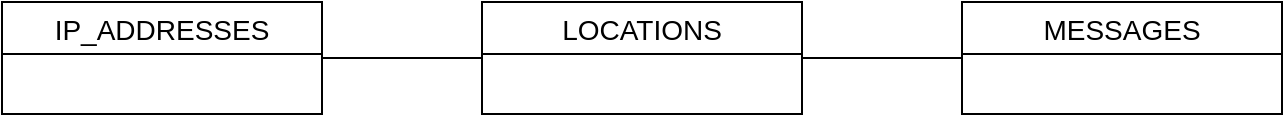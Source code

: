 <mxfile version="22.0.2" type="device" pages="3">
  <diagram id="hJV0ZQkFbABwnVKJ7RYU" name="conceptual_design">
    <mxGraphModel dx="1050" dy="566" grid="1" gridSize="10" guides="1" tooltips="1" connect="1" arrows="1" fold="1" page="1" pageScale="1" pageWidth="1000" pageHeight="1000" math="0" shadow="0">
      <root>
        <mxCell id="0" />
        <mxCell id="1" parent="0" />
        <mxCell id="ZknJ5x5VJZ94a26kMO_S-1" value="IP_ADDRESSES" style="swimlane;fontStyle=0;childLayout=stackLayout;horizontal=1;startSize=26;horizontalStack=0;resizeParent=1;resizeParentMax=0;resizeLast=0;collapsible=1;marginBottom=0;align=center;fontSize=14;" parent="1" vertex="1">
          <mxGeometry x="180" y="472" width="160" height="56" as="geometry" />
        </mxCell>
        <mxCell id="891kBZRs9Im1itmzaJ-h-1" value="LOCATIONS" style="swimlane;fontStyle=0;childLayout=stackLayout;horizontal=1;startSize=26;horizontalStack=0;resizeParent=1;resizeParentMax=0;resizeLast=0;collapsible=1;marginBottom=0;align=center;fontSize=14;" parent="1" vertex="1">
          <mxGeometry x="420" y="472" width="160" height="56" as="geometry" />
        </mxCell>
        <mxCell id="891kBZRs9Im1itmzaJ-h-5" value="MESSAGES" style="swimlane;fontStyle=0;childLayout=stackLayout;horizontal=1;startSize=26;horizontalStack=0;resizeParent=1;resizeParentMax=0;resizeLast=0;collapsible=1;marginBottom=0;align=center;fontSize=14;" parent="1" vertex="1">
          <mxGeometry x="660" y="472" width="160" height="56" as="geometry" />
        </mxCell>
        <mxCell id="891kBZRs9Im1itmzaJ-h-7" value="" style="endArrow=none;html=1;rounded=0;" parent="1" source="ZknJ5x5VJZ94a26kMO_S-1" target="891kBZRs9Im1itmzaJ-h-1" edge="1">
          <mxGeometry relative="1" as="geometry">
            <mxPoint x="340" y="582" as="sourcePoint" />
            <mxPoint x="500" y="582" as="targetPoint" />
          </mxGeometry>
        </mxCell>
        <mxCell id="891kBZRs9Im1itmzaJ-h-8" value="" style="endArrow=none;html=1;rounded=0;" parent="1" source="891kBZRs9Im1itmzaJ-h-1" target="891kBZRs9Im1itmzaJ-h-5" edge="1">
          <mxGeometry relative="1" as="geometry">
            <mxPoint x="480" y="642" as="sourcePoint" />
            <mxPoint x="640" y="642" as="targetPoint" />
          </mxGeometry>
        </mxCell>
      </root>
    </mxGraphModel>
  </diagram>
  <diagram id="FNNzb435j0wHvh76Kjw6" name="logical_design">
    <mxGraphModel dx="1050" dy="566" grid="1" gridSize="10" guides="1" tooltips="1" connect="1" arrows="1" fold="1" page="1" pageScale="1" pageWidth="1000" pageHeight="1000" math="0" shadow="0">
      <root>
        <mxCell id="0" />
        <mxCell id="1" parent="0" />
        <mxCell id="XMEvw6DjoePOZ77Knsfb-9" value="IP_ADDRESSES" style="swimlane;fontStyle=0;childLayout=stackLayout;horizontal=1;startSize=26;horizontalStack=0;resizeParent=1;resizeParentMax=0;resizeLast=0;collapsible=1;marginBottom=0;align=center;fontSize=14;" parent="1" vertex="1">
          <mxGeometry x="150" y="337" width="160" height="116" as="geometry" />
        </mxCell>
        <mxCell id="XMEvw6DjoePOZ77Knsfb-10" value="ip_address" style="text;strokeColor=none;fillColor=none;spacingLeft=4;spacingRight=4;overflow=hidden;rotatable=0;points=[[0,0.5],[1,0.5]];portConstraint=eastwest;fontSize=12;whiteSpace=wrap;html=1;" parent="XMEvw6DjoePOZ77Knsfb-9" vertex="1">
          <mxGeometry y="26" width="160" height="30" as="geometry" />
        </mxCell>
        <mxCell id="3bhtbFOY9N5UuQscK3zf-1" value="country" style="text;strokeColor=none;fillColor=none;spacingLeft=4;spacingRight=4;overflow=hidden;rotatable=0;points=[[0,0.5],[1,0.5]];portConstraint=eastwest;fontSize=12;whiteSpace=wrap;html=1;" parent="XMEvw6DjoePOZ77Knsfb-9" vertex="1">
          <mxGeometry y="56" width="160" height="30" as="geometry" />
        </mxCell>
        <mxCell id="Mv5oTelth2xkmJ1Cry3E-1" value="pref_lang_code" style="text;strokeColor=none;fillColor=none;spacingLeft=4;spacingRight=4;overflow=hidden;rotatable=0;points=[[0,0.5],[1,0.5]];portConstraint=eastwest;fontSize=12;whiteSpace=wrap;html=1;" vertex="1" parent="XMEvw6DjoePOZ77Knsfb-9">
          <mxGeometry y="86" width="160" height="30" as="geometry" />
        </mxCell>
        <mxCell id="XMEvw6DjoePOZ77Knsfb-13" value="LANGUAGES" style="swimlane;fontStyle=0;childLayout=stackLayout;horizontal=1;startSize=26;horizontalStack=0;resizeParent=1;resizeParentMax=0;resizeLast=0;collapsible=1;marginBottom=0;align=center;fontSize=14;" parent="1" vertex="1">
          <mxGeometry x="450" y="419" width="160" height="116" as="geometry" />
        </mxCell>
        <mxCell id="XMEvw6DjoePOZ77Knsfb-14" value="language_code" style="text;strokeColor=none;fillColor=none;spacingLeft=4;spacingRight=4;overflow=hidden;rotatable=0;points=[[0,0.5],[1,0.5]];portConstraint=eastwest;fontSize=12;whiteSpace=wrap;html=1;" parent="XMEvw6DjoePOZ77Knsfb-13" vertex="1">
          <mxGeometry y="26" width="160" height="30" as="geometry" />
        </mxCell>
        <mxCell id="XMEvw6DjoePOZ77Knsfb-15" value="can_be_translated" style="text;strokeColor=none;fillColor=none;spacingLeft=4;spacingRight=4;overflow=hidden;rotatable=0;points=[[0,0.5],[1,0.5]];portConstraint=eastwest;fontSize=12;whiteSpace=wrap;html=1;" parent="XMEvw6DjoePOZ77Knsfb-13" vertex="1">
          <mxGeometry y="56" width="160" height="30" as="geometry" />
        </mxCell>
        <mxCell id="XMEvw6DjoePOZ77Knsfb-16" value="can_be_spoken" style="text;strokeColor=none;fillColor=none;spacingLeft=4;spacingRight=4;overflow=hidden;rotatable=0;points=[[0,0.5],[1,0.5]];portConstraint=eastwest;fontSize=12;whiteSpace=wrap;html=1;" parent="XMEvw6DjoePOZ77Knsfb-13" vertex="1">
          <mxGeometry y="86" width="160" height="30" as="geometry" />
        </mxCell>
        <mxCell id="XMEvw6DjoePOZ77Knsfb-17" value="TRANSLATIONS" style="swimlane;fontStyle=0;childLayout=stackLayout;horizontal=1;startSize=26;horizontalStack=0;resizeParent=1;resizeParentMax=0;resizeLast=0;collapsible=1;marginBottom=0;align=center;fontSize=14;" parent="1" vertex="1">
          <mxGeometry x="710" y="404" width="160" height="146" as="geometry" />
        </mxCell>
        <mxCell id="XMEvw6DjoePOZ77Knsfb-18" value="language_code" style="text;strokeColor=none;fillColor=none;spacingLeft=4;spacingRight=4;overflow=hidden;rotatable=0;points=[[0,0.5],[1,0.5]];portConstraint=eastwest;fontSize=12;whiteSpace=wrap;html=1;" parent="XMEvw6DjoePOZ77Knsfb-17" vertex="1">
          <mxGeometry y="26" width="160" height="30" as="geometry" />
        </mxCell>
        <mxCell id="5zZKMwf58TF3XGnDCrtC-2" value="source_text" style="text;strokeColor=none;fillColor=none;spacingLeft=4;spacingRight=4;overflow=hidden;rotatable=0;points=[[0,0.5],[1,0.5]];portConstraint=eastwest;fontSize=12;whiteSpace=wrap;html=1;" parent="XMEvw6DjoePOZ77Knsfb-17" vertex="1">
          <mxGeometry y="56" width="160" height="30" as="geometry" />
        </mxCell>
        <mxCell id="5zZKMwf58TF3XGnDCrtC-1" value="target_text" style="text;strokeColor=none;fillColor=none;spacingLeft=4;spacingRight=4;overflow=hidden;rotatable=0;points=[[0,0.5],[1,0.5]];portConstraint=eastwest;fontSize=12;whiteSpace=wrap;html=1;" parent="XMEvw6DjoePOZ77Knsfb-17" vertex="1">
          <mxGeometry y="86" width="160" height="30" as="geometry" />
        </mxCell>
        <mxCell id="XMEvw6DjoePOZ77Knsfb-20" value="target_audio" style="text;strokeColor=none;fillColor=none;spacingLeft=4;spacingRight=4;overflow=hidden;rotatable=0;points=[[0,0.5],[1,0.5]];portConstraint=eastwest;fontSize=12;whiteSpace=wrap;html=1;" parent="XMEvw6DjoePOZ77Knsfb-17" vertex="1">
          <mxGeometry y="116" width="160" height="30" as="geometry" />
        </mxCell>
        <mxCell id="XMEvw6DjoePOZ77Knsfb-29" value="" style="edgeStyle=entityRelationEdgeStyle;fontSize=12;html=1;endArrow=ERzeroToMany;endFill=1;rounded=0;startArrow=ERmandOne;startFill=0;" parent="1" source="XMEvw6DjoePOZ77Knsfb-13" target="XMEvw6DjoePOZ77Knsfb-17" edge="1">
          <mxGeometry width="100" height="100" relative="1" as="geometry">
            <mxPoint x="520" y="722" as="sourcePoint" />
            <mxPoint x="620" y="622" as="targetPoint" />
          </mxGeometry>
        </mxCell>
        <mxCell id="MNXXW81y1HwF5PmbDVUU-1" value="COUNTRIES" style="swimlane;fontStyle=0;childLayout=stackLayout;horizontal=1;startSize=26;horizontalStack=0;resizeParent=1;resizeParentMax=0;resizeLast=0;collapsible=1;marginBottom=0;align=center;fontSize=14;" parent="1" vertex="1">
          <mxGeometry x="150" y="517" width="160" height="116" as="geometry" />
        </mxCell>
        <mxCell id="MNXXW81y1HwF5PmbDVUU-2" value="country_code" style="text;strokeColor=none;fillColor=none;spacingLeft=4;spacingRight=4;overflow=hidden;rotatable=0;points=[[0,0.5],[1,0.5]];portConstraint=eastwest;fontSize=12;whiteSpace=wrap;html=1;" parent="MNXXW81y1HwF5PmbDVUU-1" vertex="1">
          <mxGeometry y="26" width="160" height="30" as="geometry" />
        </mxCell>
        <mxCell id="tKx4G4MkR2-HkjttCkiY-1" value="country_name" style="text;strokeColor=none;fillColor=none;spacingLeft=4;spacingRight=4;overflow=hidden;rotatable=0;points=[[0,0.5],[1,0.5]];portConstraint=eastwest;fontSize=12;whiteSpace=wrap;html=1;" parent="MNXXW81y1HwF5PmbDVUU-1" vertex="1">
          <mxGeometry y="56" width="160" height="30" as="geometry" />
        </mxCell>
        <mxCell id="tKx4G4MkR2-HkjttCkiY-2" value="country_flag" style="text;strokeColor=none;fillColor=none;spacingLeft=4;spacingRight=4;overflow=hidden;rotatable=0;points=[[0,0.5],[1,0.5]];portConstraint=eastwest;fontSize=12;whiteSpace=wrap;html=1;" parent="MNXXW81y1HwF5PmbDVUU-1" vertex="1">
          <mxGeometry y="86" width="160" height="30" as="geometry" />
        </mxCell>
        <mxCell id="tKx4G4MkR2-HkjttCkiY-3" value="" style="edgeStyle=entityRelationEdgeStyle;fontSize=12;html=1;endArrow=ERoneToMany;endFill=0;rounded=0;startArrow=ERmandOne;startFill=0;" parent="1" source="MNXXW81y1HwF5PmbDVUU-2" target="XMEvw6DjoePOZ77Knsfb-9" edge="1">
          <mxGeometry width="100" height="100" relative="1" as="geometry">
            <mxPoint x="90" y="537" as="sourcePoint" />
            <mxPoint x="190" y="437" as="targetPoint" />
          </mxGeometry>
        </mxCell>
        <mxCell id="tKx4G4MkR2-HkjttCkiY-4" value="" style="edgeStyle=entityRelationEdgeStyle;fontSize=12;html=1;endArrow=ERoneToMany;endFill=0;rounded=0;startArrow=ERoneToMany;startFill=0;" parent="1" source="MNXXW81y1HwF5PmbDVUU-1" target="XMEvw6DjoePOZ77Knsfb-13" edge="1">
          <mxGeometry width="100" height="100" relative="1" as="geometry">
            <mxPoint x="470" y="727" as="sourcePoint" />
            <mxPoint x="570" y="627" as="targetPoint" />
          </mxGeometry>
        </mxCell>
      </root>
    </mxGraphModel>
  </diagram>
  <diagram id="G8NqZe4c8x8uLK4mrncA" name="physical_design">
    <mxGraphModel dx="1313" dy="708" grid="1" gridSize="10" guides="1" tooltips="1" connect="1" arrows="1" fold="1" page="1" pageScale="1" pageWidth="1000" pageHeight="1000" math="0" shadow="0">
      <root>
        <mxCell id="0" />
        <mxCell id="1" parent="0" />
        <mxCell id="azIDQr2C3zOIQLeYP7Yr-19" value="IP_ADDRESSES" style="shape=table;startSize=30;container=1;collapsible=1;childLayout=tableLayout;fixedRows=1;rowLines=0;fontStyle=1;align=center;resizeLast=1;html=1;" parent="1" vertex="1">
          <mxGeometry x="345" y="203" width="240" height="120" as="geometry" />
        </mxCell>
        <mxCell id="azIDQr2C3zOIQLeYP7Yr-20" value="" style="shape=tableRow;horizontal=0;startSize=0;swimlaneHead=0;swimlaneBody=0;fillColor=none;collapsible=0;dropTarget=0;points=[[0,0.5],[1,0.5]];portConstraint=eastwest;top=0;left=0;right=0;bottom=1;" parent="azIDQr2C3zOIQLeYP7Yr-19" vertex="1">
          <mxGeometry y="30" width="240" height="30" as="geometry" />
        </mxCell>
        <mxCell id="azIDQr2C3zOIQLeYP7Yr-21" value="PK" style="shape=partialRectangle;connectable=0;fillColor=none;top=0;left=0;bottom=0;right=0;fontStyle=1;overflow=hidden;whiteSpace=wrap;html=1;" parent="azIDQr2C3zOIQLeYP7Yr-20" vertex="1">
          <mxGeometry width="30" height="30" as="geometry">
            <mxRectangle width="30" height="30" as="alternateBounds" />
          </mxGeometry>
        </mxCell>
        <mxCell id="azIDQr2C3zOIQLeYP7Yr-22" value="ip_address" style="shape=partialRectangle;connectable=0;fillColor=none;top=0;left=0;bottom=0;right=0;align=left;spacingLeft=6;fontStyle=5;overflow=hidden;whiteSpace=wrap;html=1;" parent="azIDQr2C3zOIQLeYP7Yr-20" vertex="1">
          <mxGeometry x="30" width="130" height="30" as="geometry">
            <mxRectangle width="130" height="30" as="alternateBounds" />
          </mxGeometry>
        </mxCell>
        <mxCell id="QjC0eKP9M6FR3GwY_7ao-11" value="varchar" style="shape=partialRectangle;connectable=0;fillColor=none;top=0;left=0;bottom=0;right=0;align=left;spacingLeft=6;fontStyle=5;overflow=hidden;whiteSpace=wrap;html=1;" parent="azIDQr2C3zOIQLeYP7Yr-20" vertex="1">
          <mxGeometry x="160" width="80" height="30" as="geometry">
            <mxRectangle width="80" height="30" as="alternateBounds" />
          </mxGeometry>
        </mxCell>
        <mxCell id="M4NtgziCLL0OTJ8cNM15-1" style="shape=tableRow;horizontal=0;startSize=0;swimlaneHead=0;swimlaneBody=0;fillColor=none;collapsible=0;dropTarget=0;points=[[0,0.5],[1,0.5]];portConstraint=eastwest;top=0;left=0;right=0;bottom=0;" parent="azIDQr2C3zOIQLeYP7Yr-19" vertex="1">
          <mxGeometry y="60" width="240" height="30" as="geometry" />
        </mxCell>
        <mxCell id="M4NtgziCLL0OTJ8cNM15-2" value="FK" style="shape=partialRectangle;connectable=0;fillColor=none;top=0;left=0;bottom=0;right=0;editable=1;overflow=hidden;whiteSpace=wrap;html=1;" parent="M4NtgziCLL0OTJ8cNM15-1" vertex="1">
          <mxGeometry width="30" height="30" as="geometry">
            <mxRectangle width="30" height="30" as="alternateBounds" />
          </mxGeometry>
        </mxCell>
        <mxCell id="M4NtgziCLL0OTJ8cNM15-3" value="country_code" style="shape=partialRectangle;connectable=0;fillColor=none;top=0;left=0;bottom=0;right=0;align=left;spacingLeft=6;overflow=hidden;whiteSpace=wrap;html=1;" parent="M4NtgziCLL0OTJ8cNM15-1" vertex="1">
          <mxGeometry x="30" width="130" height="30" as="geometry">
            <mxRectangle width="130" height="30" as="alternateBounds" />
          </mxGeometry>
        </mxCell>
        <mxCell id="M4NtgziCLL0OTJ8cNM15-4" value="varchar" style="shape=partialRectangle;connectable=0;fillColor=none;top=0;left=0;bottom=0;right=0;align=left;spacingLeft=6;overflow=hidden;whiteSpace=wrap;html=1;" parent="M4NtgziCLL0OTJ8cNM15-1" vertex="1">
          <mxGeometry x="160" width="80" height="30" as="geometry">
            <mxRectangle width="80" height="30" as="alternateBounds" />
          </mxGeometry>
        </mxCell>
        <mxCell id="A7VGZVhWRO_Y6pjixSgL-1" style="shape=tableRow;horizontal=0;startSize=0;swimlaneHead=0;swimlaneBody=0;fillColor=none;collapsible=0;dropTarget=0;points=[[0,0.5],[1,0.5]];portConstraint=eastwest;top=0;left=0;right=0;bottom=0;" vertex="1" parent="azIDQr2C3zOIQLeYP7Yr-19">
          <mxGeometry y="90" width="240" height="30" as="geometry" />
        </mxCell>
        <mxCell id="A7VGZVhWRO_Y6pjixSgL-2" style="shape=partialRectangle;connectable=0;fillColor=none;top=0;left=0;bottom=0;right=0;editable=1;overflow=hidden;whiteSpace=wrap;html=1;" vertex="1" parent="A7VGZVhWRO_Y6pjixSgL-1">
          <mxGeometry width="30" height="30" as="geometry">
            <mxRectangle width="30" height="30" as="alternateBounds" />
          </mxGeometry>
        </mxCell>
        <mxCell id="A7VGZVhWRO_Y6pjixSgL-3" value="pref_lang_code" style="shape=partialRectangle;connectable=0;fillColor=none;top=0;left=0;bottom=0;right=0;align=left;spacingLeft=6;overflow=hidden;whiteSpace=wrap;html=1;" vertex="1" parent="A7VGZVhWRO_Y6pjixSgL-1">
          <mxGeometry x="30" width="130" height="30" as="geometry">
            <mxRectangle width="130" height="30" as="alternateBounds" />
          </mxGeometry>
        </mxCell>
        <mxCell id="A7VGZVhWRO_Y6pjixSgL-4" value="varchar" style="shape=partialRectangle;connectable=0;fillColor=none;top=0;left=0;bottom=0;right=0;align=left;spacingLeft=6;overflow=hidden;whiteSpace=wrap;html=1;" vertex="1" parent="A7VGZVhWRO_Y6pjixSgL-1">
          <mxGeometry x="160" width="80" height="30" as="geometry">
            <mxRectangle width="80" height="30" as="alternateBounds" />
          </mxGeometry>
        </mxCell>
        <mxCell id="QjC0eKP9M6FR3GwY_7ao-26" value="TRANSLATIONS" style="shape=table;startSize=30;container=1;collapsible=1;childLayout=tableLayout;fixedRows=1;rowLines=0;fontStyle=1;align=center;resizeLast=1;html=1;whiteSpace=wrap;" parent="1" vertex="1">
          <mxGeometry x="395" y="680" width="300" height="150" as="geometry" />
        </mxCell>
        <mxCell id="QjC0eKP9M6FR3GwY_7ao-27" value="" style="shape=tableRow;horizontal=0;startSize=0;swimlaneHead=0;swimlaneBody=0;fillColor=none;collapsible=0;dropTarget=0;points=[[0,0.5],[1,0.5]];portConstraint=eastwest;top=0;left=0;right=0;bottom=0;html=1;" parent="QjC0eKP9M6FR3GwY_7ao-26" vertex="1">
          <mxGeometry y="30" width="300" height="30" as="geometry" />
        </mxCell>
        <mxCell id="QjC0eKP9M6FR3GwY_7ao-28" value="PK,FK1" style="shape=partialRectangle;connectable=0;fillColor=none;top=0;left=0;bottom=0;right=0;fontStyle=1;overflow=hidden;html=1;whiteSpace=wrap;" parent="QjC0eKP9M6FR3GwY_7ao-27" vertex="1">
          <mxGeometry width="60" height="30" as="geometry">
            <mxRectangle width="60" height="30" as="alternateBounds" />
          </mxGeometry>
        </mxCell>
        <mxCell id="QjC0eKP9M6FR3GwY_7ao-29" value="language_code" style="shape=partialRectangle;connectable=0;fillColor=none;top=0;left=0;bottom=0;right=0;align=left;spacingLeft=6;fontStyle=5;overflow=hidden;html=1;whiteSpace=wrap;" parent="QjC0eKP9M6FR3GwY_7ao-27" vertex="1">
          <mxGeometry x="60" width="120" height="30" as="geometry">
            <mxRectangle width="120" height="30" as="alternateBounds" />
          </mxGeometry>
        </mxCell>
        <mxCell id="QjC0eKP9M6FR3GwY_7ao-39" value="varchar" style="shape=partialRectangle;connectable=0;fillColor=none;top=0;left=0;bottom=0;right=0;align=left;spacingLeft=6;fontStyle=5;overflow=hidden;html=1;whiteSpace=wrap;" parent="QjC0eKP9M6FR3GwY_7ao-27" vertex="1">
          <mxGeometry x="180" width="120" height="30" as="geometry">
            <mxRectangle width="120" height="30" as="alternateBounds" />
          </mxGeometry>
        </mxCell>
        <mxCell id="QjC0eKP9M6FR3GwY_7ao-30" value="" style="shape=tableRow;horizontal=0;startSize=0;swimlaneHead=0;swimlaneBody=0;fillColor=none;collapsible=0;dropTarget=0;points=[[0,0.5],[1,0.5]];portConstraint=eastwest;top=0;left=0;right=0;bottom=1;html=1;" parent="QjC0eKP9M6FR3GwY_7ao-26" vertex="1">
          <mxGeometry y="60" width="300" height="30" as="geometry" />
        </mxCell>
        <mxCell id="QjC0eKP9M6FR3GwY_7ao-31" value="PK,FK2" style="shape=partialRectangle;connectable=0;fillColor=none;top=0;left=0;bottom=0;right=0;fontStyle=1;overflow=hidden;html=1;whiteSpace=wrap;" parent="QjC0eKP9M6FR3GwY_7ao-30" vertex="1">
          <mxGeometry width="60" height="30" as="geometry">
            <mxRectangle width="60" height="30" as="alternateBounds" />
          </mxGeometry>
        </mxCell>
        <mxCell id="QjC0eKP9M6FR3GwY_7ao-32" value="text_id" style="shape=partialRectangle;connectable=0;fillColor=none;top=0;left=0;bottom=0;right=0;align=left;spacingLeft=6;fontStyle=5;overflow=hidden;html=1;whiteSpace=wrap;" parent="QjC0eKP9M6FR3GwY_7ao-30" vertex="1">
          <mxGeometry x="60" width="120" height="30" as="geometry">
            <mxRectangle width="120" height="30" as="alternateBounds" />
          </mxGeometry>
        </mxCell>
        <mxCell id="QjC0eKP9M6FR3GwY_7ao-40" value="int" style="shape=partialRectangle;connectable=0;fillColor=none;top=0;left=0;bottom=0;right=0;align=left;spacingLeft=6;fontStyle=5;overflow=hidden;html=1;whiteSpace=wrap;" parent="QjC0eKP9M6FR3GwY_7ao-30" vertex="1">
          <mxGeometry x="180" width="120" height="30" as="geometry">
            <mxRectangle width="120" height="30" as="alternateBounds" />
          </mxGeometry>
        </mxCell>
        <mxCell id="QjC0eKP9M6FR3GwY_7ao-33" value="" style="shape=tableRow;horizontal=0;startSize=0;swimlaneHead=0;swimlaneBody=0;fillColor=none;collapsible=0;dropTarget=0;points=[[0,0.5],[1,0.5]];portConstraint=eastwest;top=0;left=0;right=0;bottom=0;html=1;" parent="QjC0eKP9M6FR3GwY_7ao-26" vertex="1">
          <mxGeometry y="90" width="300" height="30" as="geometry" />
        </mxCell>
        <mxCell id="QjC0eKP9M6FR3GwY_7ao-34" value="" style="shape=partialRectangle;connectable=0;fillColor=none;top=0;left=0;bottom=0;right=0;editable=1;overflow=hidden;html=1;whiteSpace=wrap;" parent="QjC0eKP9M6FR3GwY_7ao-33" vertex="1">
          <mxGeometry width="60" height="30" as="geometry">
            <mxRectangle width="60" height="30" as="alternateBounds" />
          </mxGeometry>
        </mxCell>
        <mxCell id="QjC0eKP9M6FR3GwY_7ao-35" value="target_text" style="shape=partialRectangle;connectable=0;fillColor=none;top=0;left=0;bottom=0;right=0;align=left;spacingLeft=6;overflow=hidden;html=1;whiteSpace=wrap;" parent="QjC0eKP9M6FR3GwY_7ao-33" vertex="1">
          <mxGeometry x="60" width="120" height="30" as="geometry">
            <mxRectangle width="120" height="30" as="alternateBounds" />
          </mxGeometry>
        </mxCell>
        <mxCell id="QjC0eKP9M6FR3GwY_7ao-41" value="varchar" style="shape=partialRectangle;connectable=0;fillColor=none;top=0;left=0;bottom=0;right=0;align=left;spacingLeft=6;overflow=hidden;html=1;whiteSpace=wrap;" parent="QjC0eKP9M6FR3GwY_7ao-33" vertex="1">
          <mxGeometry x="180" width="120" height="30" as="geometry">
            <mxRectangle width="120" height="30" as="alternateBounds" />
          </mxGeometry>
        </mxCell>
        <mxCell id="QjC0eKP9M6FR3GwY_7ao-36" value="" style="shape=tableRow;horizontal=0;startSize=0;swimlaneHead=0;swimlaneBody=0;fillColor=none;collapsible=0;dropTarget=0;points=[[0,0.5],[1,0.5]];portConstraint=eastwest;top=0;left=0;right=0;bottom=0;html=1;" parent="QjC0eKP9M6FR3GwY_7ao-26" vertex="1">
          <mxGeometry y="120" width="300" height="30" as="geometry" />
        </mxCell>
        <mxCell id="QjC0eKP9M6FR3GwY_7ao-37" value="" style="shape=partialRectangle;connectable=0;fillColor=none;top=0;left=0;bottom=0;right=0;editable=1;overflow=hidden;html=1;whiteSpace=wrap;" parent="QjC0eKP9M6FR3GwY_7ao-36" vertex="1">
          <mxGeometry width="60" height="30" as="geometry">
            <mxRectangle width="60" height="30" as="alternateBounds" />
          </mxGeometry>
        </mxCell>
        <mxCell id="QjC0eKP9M6FR3GwY_7ao-38" value="target_audio" style="shape=partialRectangle;connectable=0;fillColor=none;top=0;left=0;bottom=0;right=0;align=left;spacingLeft=6;overflow=hidden;html=1;whiteSpace=wrap;" parent="QjC0eKP9M6FR3GwY_7ao-36" vertex="1">
          <mxGeometry x="60" width="120" height="30" as="geometry">
            <mxRectangle width="120" height="30" as="alternateBounds" />
          </mxGeometry>
        </mxCell>
        <mxCell id="QjC0eKP9M6FR3GwY_7ao-42" value="variant" style="shape=partialRectangle;connectable=0;fillColor=none;top=0;left=0;bottom=0;right=0;align=left;spacingLeft=6;overflow=hidden;html=1;whiteSpace=wrap;" parent="QjC0eKP9M6FR3GwY_7ao-36" vertex="1">
          <mxGeometry x="180" width="120" height="30" as="geometry">
            <mxRectangle width="120" height="30" as="alternateBounds" />
          </mxGeometry>
        </mxCell>
        <mxCell id="QjC0eKP9M6FR3GwY_7ao-43" value="TEXT_TYPES" style="shape=table;startSize=30;container=1;collapsible=1;childLayout=tableLayout;fixedRows=1;rowLines=0;fontStyle=1;align=center;resizeLast=1;html=1;" parent="1" vertex="1">
          <mxGeometry x="40" y="710" width="240" height="120" as="geometry" />
        </mxCell>
        <mxCell id="QjC0eKP9M6FR3GwY_7ao-44" value="" style="shape=tableRow;horizontal=0;startSize=0;swimlaneHead=0;swimlaneBody=0;fillColor=none;collapsible=0;dropTarget=0;points=[[0,0.5],[1,0.5]];portConstraint=eastwest;top=0;left=0;right=0;bottom=1;" parent="QjC0eKP9M6FR3GwY_7ao-43" vertex="1">
          <mxGeometry y="30" width="240" height="30" as="geometry" />
        </mxCell>
        <mxCell id="QjC0eKP9M6FR3GwY_7ao-45" value="PK" style="shape=partialRectangle;connectable=0;fillColor=none;top=0;left=0;bottom=0;right=0;fontStyle=1;overflow=hidden;whiteSpace=wrap;html=1;" parent="QjC0eKP9M6FR3GwY_7ao-44" vertex="1">
          <mxGeometry width="30" height="30" as="geometry">
            <mxRectangle width="30" height="30" as="alternateBounds" />
          </mxGeometry>
        </mxCell>
        <mxCell id="QjC0eKP9M6FR3GwY_7ao-46" value="text_id" style="shape=partialRectangle;connectable=0;fillColor=none;top=0;left=0;bottom=0;right=0;align=left;spacingLeft=6;fontStyle=5;overflow=hidden;whiteSpace=wrap;html=1;" parent="QjC0eKP9M6FR3GwY_7ao-44" vertex="1">
          <mxGeometry x="30" width="130" height="30" as="geometry">
            <mxRectangle width="130" height="30" as="alternateBounds" />
          </mxGeometry>
        </mxCell>
        <mxCell id="QjC0eKP9M6FR3GwY_7ao-47" value="int" style="shape=partialRectangle;connectable=0;fillColor=none;top=0;left=0;bottom=0;right=0;align=left;spacingLeft=6;fontStyle=5;overflow=hidden;whiteSpace=wrap;html=1;" parent="QjC0eKP9M6FR3GwY_7ao-44" vertex="1">
          <mxGeometry x="160" width="80" height="30" as="geometry">
            <mxRectangle width="80" height="30" as="alternateBounds" />
          </mxGeometry>
        </mxCell>
        <mxCell id="QjC0eKP9M6FR3GwY_7ao-48" value="" style="shape=tableRow;horizontal=0;startSize=0;swimlaneHead=0;swimlaneBody=0;fillColor=none;collapsible=0;dropTarget=0;points=[[0,0.5],[1,0.5]];portConstraint=eastwest;top=0;left=0;right=0;bottom=0;" parent="QjC0eKP9M6FR3GwY_7ao-43" vertex="1">
          <mxGeometry y="60" width="240" height="30" as="geometry" />
        </mxCell>
        <mxCell id="QjC0eKP9M6FR3GwY_7ao-49" value="" style="shape=partialRectangle;connectable=0;fillColor=none;top=0;left=0;bottom=0;right=0;editable=1;overflow=hidden;whiteSpace=wrap;html=1;" parent="QjC0eKP9M6FR3GwY_7ao-48" vertex="1">
          <mxGeometry width="30" height="30" as="geometry">
            <mxRectangle width="30" height="30" as="alternateBounds" />
          </mxGeometry>
        </mxCell>
        <mxCell id="QjC0eKP9M6FR3GwY_7ao-50" value="source_text" style="shape=partialRectangle;connectable=0;fillColor=none;top=0;left=0;bottom=0;right=0;align=left;spacingLeft=6;overflow=hidden;whiteSpace=wrap;html=1;" parent="QjC0eKP9M6FR3GwY_7ao-48" vertex="1">
          <mxGeometry x="30" width="130" height="30" as="geometry">
            <mxRectangle width="130" height="30" as="alternateBounds" />
          </mxGeometry>
        </mxCell>
        <mxCell id="QjC0eKP9M6FR3GwY_7ao-51" value="varchar" style="shape=partialRectangle;connectable=0;fillColor=none;top=0;left=0;bottom=0;right=0;align=left;spacingLeft=6;overflow=hidden;whiteSpace=wrap;html=1;" parent="QjC0eKP9M6FR3GwY_7ao-48" vertex="1">
          <mxGeometry x="160" width="80" height="30" as="geometry">
            <mxRectangle width="80" height="30" as="alternateBounds" />
          </mxGeometry>
        </mxCell>
        <mxCell id="5otF8tX0u1T_J3EjyZRc-1" style="shape=tableRow;horizontal=0;startSize=0;swimlaneHead=0;swimlaneBody=0;fillColor=none;collapsible=0;dropTarget=0;points=[[0,0.5],[1,0.5]];portConstraint=eastwest;top=0;left=0;right=0;bottom=0;" parent="QjC0eKP9M6FR3GwY_7ao-43" vertex="1">
          <mxGeometry y="90" width="240" height="30" as="geometry" />
        </mxCell>
        <mxCell id="5otF8tX0u1T_J3EjyZRc-2" value="" style="shape=partialRectangle;connectable=0;fillColor=none;top=0;left=0;bottom=0;right=0;editable=1;overflow=hidden;whiteSpace=wrap;html=1;" parent="5otF8tX0u1T_J3EjyZRc-1" vertex="1">
          <mxGeometry width="30" height="30" as="geometry">
            <mxRectangle width="30" height="30" as="alternateBounds" />
          </mxGeometry>
        </mxCell>
        <mxCell id="5otF8tX0u1T_J3EjyZRc-3" value="source_lang_code" style="shape=partialRectangle;connectable=0;fillColor=none;top=0;left=0;bottom=0;right=0;align=left;spacingLeft=6;overflow=hidden;whiteSpace=wrap;html=1;" parent="5otF8tX0u1T_J3EjyZRc-1" vertex="1">
          <mxGeometry x="30" width="130" height="30" as="geometry">
            <mxRectangle width="130" height="30" as="alternateBounds" />
          </mxGeometry>
        </mxCell>
        <mxCell id="5otF8tX0u1T_J3EjyZRc-4" value="varchar" style="shape=partialRectangle;connectable=0;fillColor=none;top=0;left=0;bottom=0;right=0;align=left;spacingLeft=6;overflow=hidden;whiteSpace=wrap;html=1;" parent="5otF8tX0u1T_J3EjyZRc-1" vertex="1">
          <mxGeometry x="160" width="80" height="30" as="geometry">
            <mxRectangle width="80" height="30" as="alternateBounds" />
          </mxGeometry>
        </mxCell>
        <mxCell id="LY9v9LbhELyRexTN9GJI-1" value="" style="edgeStyle=entityRelationEdgeStyle;fontSize=12;html=1;endArrow=ERzeroToMany;endFill=1;rounded=0;startArrow=ERmandOne;startFill=0;" parent="1" source="OmPd_B36vp46GbPcXsui-2" target="QjC0eKP9M6FR3GwY_7ao-27" edge="1">
          <mxGeometry width="100" height="100" relative="1" as="geometry">
            <mxPoint x="405" y="628" as="sourcePoint" />
            <mxPoint x="505" y="528" as="targetPoint" />
          </mxGeometry>
        </mxCell>
        <mxCell id="LY9v9LbhELyRexTN9GJI-2" value="" style="edgeStyle=entityRelationEdgeStyle;fontSize=12;html=1;endArrow=ERzeroToMany;endFill=1;rounded=0;" parent="1" source="QjC0eKP9M6FR3GwY_7ao-44" target="QjC0eKP9M6FR3GwY_7ao-30" edge="1">
          <mxGeometry width="100" height="100" relative="1" as="geometry">
            <mxPoint x="310" y="845" as="sourcePoint" />
            <mxPoint x="410" y="745" as="targetPoint" />
          </mxGeometry>
        </mxCell>
        <mxCell id="5otF8tX0u1T_J3EjyZRc-24" value="COUNTRIES" style="shape=table;startSize=30;container=1;collapsible=1;childLayout=tableLayout;fixedRows=1;rowLines=0;fontStyle=1;align=center;resizeLast=1;html=1;" parent="1" vertex="1">
          <mxGeometry x="20" y="278" width="240" height="120" as="geometry" />
        </mxCell>
        <mxCell id="5otF8tX0u1T_J3EjyZRc-25" value="" style="shape=tableRow;horizontal=0;startSize=0;swimlaneHead=0;swimlaneBody=0;fillColor=none;collapsible=0;dropTarget=0;points=[[0,0.5],[1,0.5]];portConstraint=eastwest;top=0;left=0;right=0;bottom=1;" parent="5otF8tX0u1T_J3EjyZRc-24" vertex="1">
          <mxGeometry y="30" width="240" height="30" as="geometry" />
        </mxCell>
        <mxCell id="5otF8tX0u1T_J3EjyZRc-26" value="PK" style="shape=partialRectangle;connectable=0;fillColor=none;top=0;left=0;bottom=0;right=0;fontStyle=1;overflow=hidden;whiteSpace=wrap;html=1;" parent="5otF8tX0u1T_J3EjyZRc-25" vertex="1">
          <mxGeometry width="30" height="30" as="geometry">
            <mxRectangle width="30" height="30" as="alternateBounds" />
          </mxGeometry>
        </mxCell>
        <mxCell id="5otF8tX0u1T_J3EjyZRc-27" value="country_code" style="shape=partialRectangle;connectable=0;fillColor=none;top=0;left=0;bottom=0;right=0;align=left;spacingLeft=6;fontStyle=5;overflow=hidden;whiteSpace=wrap;html=1;" parent="5otF8tX0u1T_J3EjyZRc-25" vertex="1">
          <mxGeometry x="30" width="130" height="30" as="geometry">
            <mxRectangle width="130" height="30" as="alternateBounds" />
          </mxGeometry>
        </mxCell>
        <mxCell id="5otF8tX0u1T_J3EjyZRc-28" value="varchar" style="shape=partialRectangle;connectable=0;fillColor=none;top=0;left=0;bottom=0;right=0;align=left;spacingLeft=6;fontStyle=5;overflow=hidden;whiteSpace=wrap;html=1;" parent="5otF8tX0u1T_J3EjyZRc-25" vertex="1">
          <mxGeometry x="160" width="80" height="30" as="geometry">
            <mxRectangle width="80" height="30" as="alternateBounds" />
          </mxGeometry>
        </mxCell>
        <mxCell id="5otF8tX0u1T_J3EjyZRc-29" style="shape=tableRow;horizontal=0;startSize=0;swimlaneHead=0;swimlaneBody=0;fillColor=none;collapsible=0;dropTarget=0;points=[[0,0.5],[1,0.5]];portConstraint=eastwest;top=0;left=0;right=0;bottom=0;" parent="5otF8tX0u1T_J3EjyZRc-24" vertex="1">
          <mxGeometry y="60" width="240" height="30" as="geometry" />
        </mxCell>
        <mxCell id="5otF8tX0u1T_J3EjyZRc-30" value="" style="shape=partialRectangle;connectable=0;fillColor=none;top=0;left=0;bottom=0;right=0;editable=1;overflow=hidden;whiteSpace=wrap;html=1;" parent="5otF8tX0u1T_J3EjyZRc-29" vertex="1">
          <mxGeometry width="30" height="30" as="geometry">
            <mxRectangle width="30" height="30" as="alternateBounds" />
          </mxGeometry>
        </mxCell>
        <mxCell id="5otF8tX0u1T_J3EjyZRc-31" value="country_name" style="shape=partialRectangle;connectable=0;fillColor=none;top=0;left=0;bottom=0;right=0;align=left;spacingLeft=6;overflow=hidden;whiteSpace=wrap;html=1;" parent="5otF8tX0u1T_J3EjyZRc-29" vertex="1">
          <mxGeometry x="30" width="130" height="30" as="geometry">
            <mxRectangle width="130" height="30" as="alternateBounds" />
          </mxGeometry>
        </mxCell>
        <mxCell id="5otF8tX0u1T_J3EjyZRc-32" value="varchar" style="shape=partialRectangle;connectable=0;fillColor=none;top=0;left=0;bottom=0;right=0;align=left;spacingLeft=6;overflow=hidden;whiteSpace=wrap;html=1;" parent="5otF8tX0u1T_J3EjyZRc-29" vertex="1">
          <mxGeometry x="160" width="80" height="30" as="geometry">
            <mxRectangle width="80" height="30" as="alternateBounds" />
          </mxGeometry>
        </mxCell>
        <mxCell id="5otF8tX0u1T_J3EjyZRc-33" style="shape=tableRow;horizontal=0;startSize=0;swimlaneHead=0;swimlaneBody=0;fillColor=none;collapsible=0;dropTarget=0;points=[[0,0.5],[1,0.5]];portConstraint=eastwest;top=0;left=0;right=0;bottom=0;" parent="5otF8tX0u1T_J3EjyZRc-24" vertex="1">
          <mxGeometry y="90" width="240" height="30" as="geometry" />
        </mxCell>
        <mxCell id="5otF8tX0u1T_J3EjyZRc-34" style="shape=partialRectangle;connectable=0;fillColor=none;top=0;left=0;bottom=0;right=0;editable=1;overflow=hidden;whiteSpace=wrap;html=1;" parent="5otF8tX0u1T_J3EjyZRc-33" vertex="1">
          <mxGeometry width="30" height="30" as="geometry">
            <mxRectangle width="30" height="30" as="alternateBounds" />
          </mxGeometry>
        </mxCell>
        <mxCell id="5otF8tX0u1T_J3EjyZRc-35" value="country_flag" style="shape=partialRectangle;connectable=0;fillColor=none;top=0;left=0;bottom=0;right=0;align=left;spacingLeft=6;overflow=hidden;whiteSpace=wrap;html=1;" parent="5otF8tX0u1T_J3EjyZRc-33" vertex="1">
          <mxGeometry x="30" width="130" height="30" as="geometry">
            <mxRectangle width="130" height="30" as="alternateBounds" />
          </mxGeometry>
        </mxCell>
        <mxCell id="5otF8tX0u1T_J3EjyZRc-36" value="varchar" style="shape=partialRectangle;connectable=0;fillColor=none;top=0;left=0;bottom=0;right=0;align=left;spacingLeft=6;overflow=hidden;whiteSpace=wrap;html=1;" parent="5otF8tX0u1T_J3EjyZRc-33" vertex="1">
          <mxGeometry x="160" width="80" height="30" as="geometry">
            <mxRectangle width="80" height="30" as="alternateBounds" />
          </mxGeometry>
        </mxCell>
        <mxCell id="5otF8tX0u1T_J3EjyZRc-41" value="" style="edgeStyle=entityRelationEdgeStyle;fontSize=12;html=1;endArrow=ERoneToMany;endFill=0;rounded=0;startArrow=ERmandOne;startFill=0;" parent="1" source="5otF8tX0u1T_J3EjyZRc-25" target="M4NtgziCLL0OTJ8cNM15-1" edge="1">
          <mxGeometry width="100" height="100" relative="1" as="geometry">
            <mxPoint x="75" y="633" as="sourcePoint" />
            <mxPoint x="175" y="533" as="targetPoint" />
          </mxGeometry>
        </mxCell>
        <mxCell id="dlpu2yKeiB-WvSuh2U_I-5" value="LANGUAGES_COUNTRY" style="shape=table;startSize=30;container=1;collapsible=1;childLayout=tableLayout;fixedRows=1;rowLines=0;fontStyle=1;align=center;resizeLast=1;html=1;whiteSpace=wrap;" vertex="1" parent="1">
          <mxGeometry x="320" y="390" width="300" height="120" as="geometry" />
        </mxCell>
        <mxCell id="dlpu2yKeiB-WvSuh2U_I-6" value="" style="shape=tableRow;horizontal=0;startSize=0;swimlaneHead=0;swimlaneBody=0;fillColor=none;collapsible=0;dropTarget=0;points=[[0,0.5],[1,0.5]];portConstraint=eastwest;top=0;left=0;right=0;bottom=0;html=1;" vertex="1" parent="dlpu2yKeiB-WvSuh2U_I-5">
          <mxGeometry y="30" width="300" height="30" as="geometry" />
        </mxCell>
        <mxCell id="dlpu2yKeiB-WvSuh2U_I-7" value="PK,FK1" style="shape=partialRectangle;connectable=0;fillColor=none;top=0;left=0;bottom=0;right=0;fontStyle=1;overflow=hidden;html=1;whiteSpace=wrap;" vertex="1" parent="dlpu2yKeiB-WvSuh2U_I-6">
          <mxGeometry width="60" height="30" as="geometry">
            <mxRectangle width="60" height="30" as="alternateBounds" />
          </mxGeometry>
        </mxCell>
        <mxCell id="dlpu2yKeiB-WvSuh2U_I-8" value="language_code" style="shape=partialRectangle;connectable=0;fillColor=none;top=0;left=0;bottom=0;right=0;align=left;spacingLeft=6;fontStyle=5;overflow=hidden;html=1;whiteSpace=wrap;" vertex="1" parent="dlpu2yKeiB-WvSuh2U_I-6">
          <mxGeometry x="60" width="120" height="30" as="geometry">
            <mxRectangle width="120" height="30" as="alternateBounds" />
          </mxGeometry>
        </mxCell>
        <mxCell id="dlpu2yKeiB-WvSuh2U_I-9" value="varchar" style="shape=partialRectangle;connectable=0;fillColor=none;top=0;left=0;bottom=0;right=0;align=left;spacingLeft=6;fontStyle=5;overflow=hidden;html=1;whiteSpace=wrap;" vertex="1" parent="dlpu2yKeiB-WvSuh2U_I-6">
          <mxGeometry x="180" width="120" height="30" as="geometry">
            <mxRectangle width="120" height="30" as="alternateBounds" />
          </mxGeometry>
        </mxCell>
        <mxCell id="dlpu2yKeiB-WvSuh2U_I-10" value="" style="shape=tableRow;horizontal=0;startSize=0;swimlaneHead=0;swimlaneBody=0;fillColor=none;collapsible=0;dropTarget=0;points=[[0,0.5],[1,0.5]];portConstraint=eastwest;top=0;left=0;right=0;bottom=1;html=1;" vertex="1" parent="dlpu2yKeiB-WvSuh2U_I-5">
          <mxGeometry y="60" width="300" height="30" as="geometry" />
        </mxCell>
        <mxCell id="dlpu2yKeiB-WvSuh2U_I-11" value="PK,FK2" style="shape=partialRectangle;connectable=0;fillColor=none;top=0;left=0;bottom=0;right=0;fontStyle=1;overflow=hidden;html=1;whiteSpace=wrap;" vertex="1" parent="dlpu2yKeiB-WvSuh2U_I-10">
          <mxGeometry width="60" height="30" as="geometry">
            <mxRectangle width="60" height="30" as="alternateBounds" />
          </mxGeometry>
        </mxCell>
        <mxCell id="dlpu2yKeiB-WvSuh2U_I-12" value="country_code" style="shape=partialRectangle;connectable=0;fillColor=none;top=0;left=0;bottom=0;right=0;align=left;spacingLeft=6;fontStyle=5;overflow=hidden;html=1;whiteSpace=wrap;" vertex="1" parent="dlpu2yKeiB-WvSuh2U_I-10">
          <mxGeometry x="60" width="120" height="30" as="geometry">
            <mxRectangle width="120" height="30" as="alternateBounds" />
          </mxGeometry>
        </mxCell>
        <mxCell id="dlpu2yKeiB-WvSuh2U_I-13" value="varchar" style="shape=partialRectangle;connectable=0;fillColor=none;top=0;left=0;bottom=0;right=0;align=left;spacingLeft=6;fontStyle=5;overflow=hidden;html=1;whiteSpace=wrap;" vertex="1" parent="dlpu2yKeiB-WvSuh2U_I-10">
          <mxGeometry x="180" width="120" height="30" as="geometry">
            <mxRectangle width="120" height="30" as="alternateBounds" />
          </mxGeometry>
        </mxCell>
        <mxCell id="dlpu2yKeiB-WvSuh2U_I-14" value="" style="shape=tableRow;horizontal=0;startSize=0;swimlaneHead=0;swimlaneBody=0;fillColor=none;collapsible=0;dropTarget=0;points=[[0,0.5],[1,0.5]];portConstraint=eastwest;top=0;left=0;right=0;bottom=0;html=1;" vertex="1" parent="dlpu2yKeiB-WvSuh2U_I-5">
          <mxGeometry y="90" width="300" height="30" as="geometry" />
        </mxCell>
        <mxCell id="dlpu2yKeiB-WvSuh2U_I-15" value="" style="shape=partialRectangle;connectable=0;fillColor=none;top=0;left=0;bottom=0;right=0;editable=1;overflow=hidden;html=1;whiteSpace=wrap;" vertex="1" parent="dlpu2yKeiB-WvSuh2U_I-14">
          <mxGeometry width="60" height="30" as="geometry">
            <mxRectangle width="60" height="30" as="alternateBounds" />
          </mxGeometry>
        </mxCell>
        <mxCell id="dlpu2yKeiB-WvSuh2U_I-16" value="" style="shape=partialRectangle;connectable=0;fillColor=none;top=0;left=0;bottom=0;right=0;align=left;spacingLeft=6;overflow=hidden;html=1;whiteSpace=wrap;" vertex="1" parent="dlpu2yKeiB-WvSuh2U_I-14">
          <mxGeometry x="60" width="120" height="30" as="geometry">
            <mxRectangle width="120" height="30" as="alternateBounds" />
          </mxGeometry>
        </mxCell>
        <mxCell id="dlpu2yKeiB-WvSuh2U_I-17" value="" style="shape=partialRectangle;connectable=0;fillColor=none;top=0;left=0;bottom=0;right=0;align=left;spacingLeft=6;overflow=hidden;html=1;whiteSpace=wrap;" vertex="1" parent="dlpu2yKeiB-WvSuh2U_I-14">
          <mxGeometry x="180" width="120" height="30" as="geometry">
            <mxRectangle width="120" height="30" as="alternateBounds" />
          </mxGeometry>
        </mxCell>
        <mxCell id="dlpu2yKeiB-WvSuh2U_I-22" value="" style="edgeStyle=entityRelationEdgeStyle;fontSize=12;html=1;endArrow=ERoneToMany;startArrow=ERoneToMany;rounded=0;" edge="1" parent="1" source="5otF8tX0u1T_J3EjyZRc-24" target="dlpu2yKeiB-WvSuh2U_I-10">
          <mxGeometry width="100" height="100" relative="1" as="geometry">
            <mxPoint x="130" y="590" as="sourcePoint" />
            <mxPoint x="230" y="490" as="targetPoint" />
          </mxGeometry>
        </mxCell>
        <mxCell id="OmPd_B36vp46GbPcXsui-1" value="LANGUAGES" style="shape=table;startSize=30;container=1;collapsible=1;childLayout=tableLayout;fixedRows=1;rowLines=0;fontStyle=1;align=center;resizeLast=1;html=1;" vertex="1" parent="1">
          <mxGeometry x="695" y="390" width="240" height="120" as="geometry" />
        </mxCell>
        <mxCell id="OmPd_B36vp46GbPcXsui-2" value="" style="shape=tableRow;horizontal=0;startSize=0;swimlaneHead=0;swimlaneBody=0;fillColor=none;collapsible=0;dropTarget=0;points=[[0,0.5],[1,0.5]];portConstraint=eastwest;top=0;left=0;right=0;bottom=1;" vertex="1" parent="OmPd_B36vp46GbPcXsui-1">
          <mxGeometry y="30" width="240" height="30" as="geometry" />
        </mxCell>
        <mxCell id="OmPd_B36vp46GbPcXsui-3" value="PK" style="shape=partialRectangle;connectable=0;fillColor=none;top=0;left=0;bottom=0;right=0;fontStyle=1;overflow=hidden;whiteSpace=wrap;html=1;" vertex="1" parent="OmPd_B36vp46GbPcXsui-2">
          <mxGeometry width="30" height="30" as="geometry">
            <mxRectangle width="30" height="30" as="alternateBounds" />
          </mxGeometry>
        </mxCell>
        <mxCell id="OmPd_B36vp46GbPcXsui-4" value="language_code" style="shape=partialRectangle;connectable=0;fillColor=none;top=0;left=0;bottom=0;right=0;align=left;spacingLeft=6;fontStyle=5;overflow=hidden;whiteSpace=wrap;html=1;" vertex="1" parent="OmPd_B36vp46GbPcXsui-2">
          <mxGeometry x="30" width="130" height="30" as="geometry">
            <mxRectangle width="130" height="30" as="alternateBounds" />
          </mxGeometry>
        </mxCell>
        <mxCell id="OmPd_B36vp46GbPcXsui-5" value="varchar" style="shape=partialRectangle;connectable=0;fillColor=none;top=0;left=0;bottom=0;right=0;align=left;spacingLeft=6;fontStyle=5;overflow=hidden;whiteSpace=wrap;html=1;" vertex="1" parent="OmPd_B36vp46GbPcXsui-2">
          <mxGeometry x="160" width="80" height="30" as="geometry">
            <mxRectangle width="80" height="30" as="alternateBounds" />
          </mxGeometry>
        </mxCell>
        <mxCell id="OmPd_B36vp46GbPcXsui-6" style="shape=tableRow;horizontal=0;startSize=0;swimlaneHead=0;swimlaneBody=0;fillColor=none;collapsible=0;dropTarget=0;points=[[0,0.5],[1,0.5]];portConstraint=eastwest;top=0;left=0;right=0;bottom=0;" vertex="1" parent="OmPd_B36vp46GbPcXsui-1">
          <mxGeometry y="60" width="240" height="30" as="geometry" />
        </mxCell>
        <mxCell id="OmPd_B36vp46GbPcXsui-7" value="" style="shape=partialRectangle;connectable=0;fillColor=none;top=0;left=0;bottom=0;right=0;editable=1;overflow=hidden;whiteSpace=wrap;html=1;" vertex="1" parent="OmPd_B36vp46GbPcXsui-6">
          <mxGeometry width="30" height="30" as="geometry">
            <mxRectangle width="30" height="30" as="alternateBounds" />
          </mxGeometry>
        </mxCell>
        <mxCell id="OmPd_B36vp46GbPcXsui-8" value="can_be_translated" style="shape=partialRectangle;connectable=0;fillColor=none;top=0;left=0;bottom=0;right=0;align=left;spacingLeft=6;overflow=hidden;whiteSpace=wrap;html=1;" vertex="1" parent="OmPd_B36vp46GbPcXsui-6">
          <mxGeometry x="30" width="130" height="30" as="geometry">
            <mxRectangle width="130" height="30" as="alternateBounds" />
          </mxGeometry>
        </mxCell>
        <mxCell id="OmPd_B36vp46GbPcXsui-9" value="varchar" style="shape=partialRectangle;connectable=0;fillColor=none;top=0;left=0;bottom=0;right=0;align=left;spacingLeft=6;overflow=hidden;whiteSpace=wrap;html=1;" vertex="1" parent="OmPd_B36vp46GbPcXsui-6">
          <mxGeometry x="160" width="80" height="30" as="geometry">
            <mxRectangle width="80" height="30" as="alternateBounds" />
          </mxGeometry>
        </mxCell>
        <mxCell id="OmPd_B36vp46GbPcXsui-10" style="shape=tableRow;horizontal=0;startSize=0;swimlaneHead=0;swimlaneBody=0;fillColor=none;collapsible=0;dropTarget=0;points=[[0,0.5],[1,0.5]];portConstraint=eastwest;top=0;left=0;right=0;bottom=0;" vertex="1" parent="OmPd_B36vp46GbPcXsui-1">
          <mxGeometry y="90" width="240" height="30" as="geometry" />
        </mxCell>
        <mxCell id="OmPd_B36vp46GbPcXsui-11" style="shape=partialRectangle;connectable=0;fillColor=none;top=0;left=0;bottom=0;right=0;editable=1;overflow=hidden;whiteSpace=wrap;html=1;" vertex="1" parent="OmPd_B36vp46GbPcXsui-10">
          <mxGeometry width="30" height="30" as="geometry">
            <mxRectangle width="30" height="30" as="alternateBounds" />
          </mxGeometry>
        </mxCell>
        <mxCell id="OmPd_B36vp46GbPcXsui-12" value="can_be_spoken" style="shape=partialRectangle;connectable=0;fillColor=none;top=0;left=0;bottom=0;right=0;align=left;spacingLeft=6;overflow=hidden;whiteSpace=wrap;html=1;" vertex="1" parent="OmPd_B36vp46GbPcXsui-10">
          <mxGeometry x="30" width="130" height="30" as="geometry">
            <mxRectangle width="130" height="30" as="alternateBounds" />
          </mxGeometry>
        </mxCell>
        <mxCell id="OmPd_B36vp46GbPcXsui-13" value="varchar" style="shape=partialRectangle;connectable=0;fillColor=none;top=0;left=0;bottom=0;right=0;align=left;spacingLeft=6;overflow=hidden;whiteSpace=wrap;html=1;" vertex="1" parent="OmPd_B36vp46GbPcXsui-10">
          <mxGeometry x="160" width="80" height="30" as="geometry">
            <mxRectangle width="80" height="30" as="alternateBounds" />
          </mxGeometry>
        </mxCell>
        <mxCell id="OmPd_B36vp46GbPcXsui-14" value="" style="edgeStyle=entityRelationEdgeStyle;fontSize=12;html=1;endArrow=ERoneToMany;rounded=0;" edge="1" parent="1" source="OmPd_B36vp46GbPcXsui-2" target="dlpu2yKeiB-WvSuh2U_I-6">
          <mxGeometry width="100" height="100" relative="1" as="geometry">
            <mxPoint x="640" y="650" as="sourcePoint" />
            <mxPoint x="740" y="550" as="targetPoint" />
          </mxGeometry>
        </mxCell>
      </root>
    </mxGraphModel>
  </diagram>
</mxfile>
